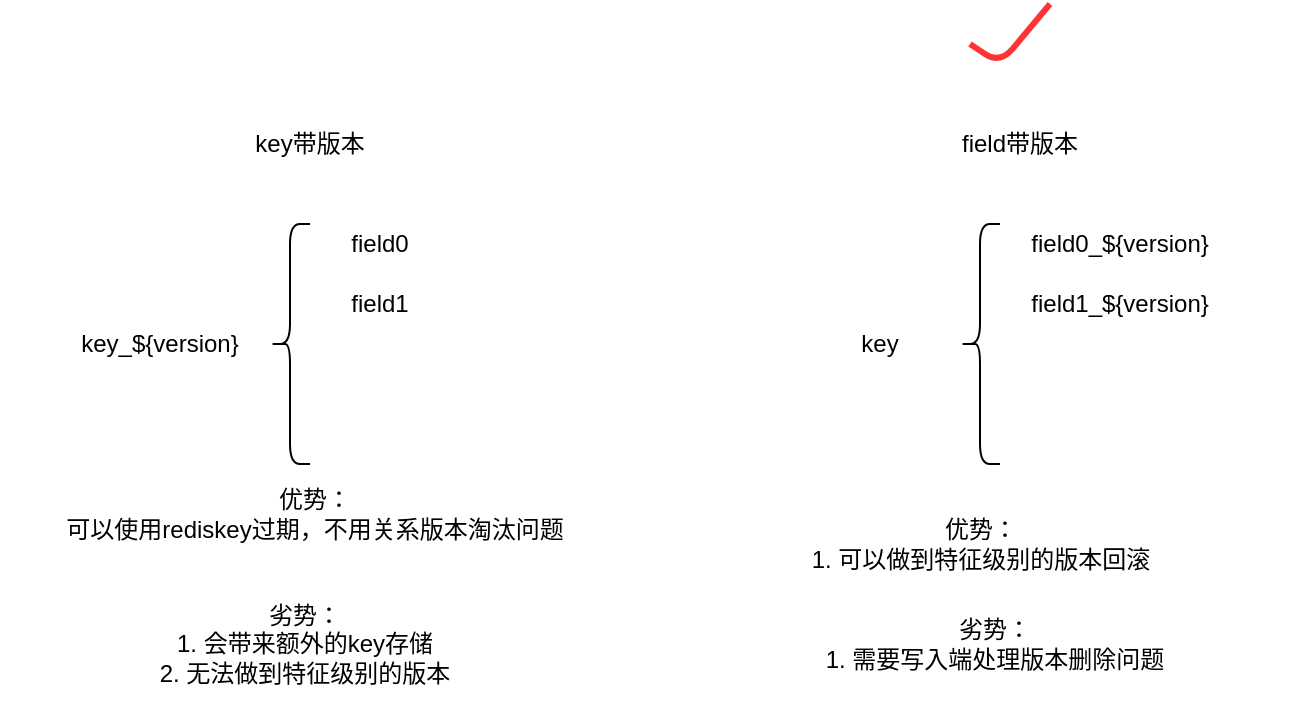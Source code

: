 <mxfile version="14.9.2" type="github"><diagram id="Laf6D47Z--yEoO1KW7Ie" name="Page-1"><mxGraphModel dx="2082" dy="811" grid="1" gridSize="10" guides="1" tooltips="1" connect="1" arrows="1" fold="1" page="1" pageScale="1" pageWidth="827" pageHeight="1169" math="0" shadow="0"><root><mxCell id="0"/><mxCell id="1" parent="0"/><mxCell id="xge87dZHPvjzLUMED8On-1" value="" style="shape=curlyBracket;whiteSpace=wrap;html=1;rounded=1;" vertex="1" parent="1"><mxGeometry x="130" y="330" width="20" height="120" as="geometry"/></mxCell><mxCell id="xge87dZHPvjzLUMED8On-2" value="key_${version}" style="text;html=1;strokeColor=none;fillColor=none;align=center;verticalAlign=middle;whiteSpace=wrap;rounded=0;" vertex="1" parent="1"><mxGeometry x="30" y="380" width="90" height="20" as="geometry"/></mxCell><mxCell id="xge87dZHPvjzLUMED8On-3" value="field0" style="text;html=1;strokeColor=none;fillColor=none;align=center;verticalAlign=middle;whiteSpace=wrap;rounded=0;" vertex="1" parent="1"><mxGeometry x="140" y="330" width="90" height="20" as="geometry"/></mxCell><mxCell id="xge87dZHPvjzLUMED8On-4" value="field1" style="text;html=1;strokeColor=none;fillColor=none;align=center;verticalAlign=middle;whiteSpace=wrap;rounded=0;" vertex="1" parent="1"><mxGeometry x="140" y="360" width="90" height="20" as="geometry"/></mxCell><mxCell id="xge87dZHPvjzLUMED8On-6" value="key带版本" style="text;html=1;strokeColor=none;fillColor=none;align=center;verticalAlign=middle;whiteSpace=wrap;rounded=0;" vertex="1" parent="1"><mxGeometry x="110" y="280" width="80" height="20" as="geometry"/></mxCell><mxCell id="xge87dZHPvjzLUMED8On-7" value="优势：&lt;br&gt;可以使用rediskey过期，不用关系版本淘汰问题" style="text;html=1;strokeColor=none;fillColor=none;align=center;verticalAlign=middle;whiteSpace=wrap;rounded=0;" vertex="1" parent="1"><mxGeometry y="470" width="305" height="10" as="geometry"/></mxCell><mxCell id="xge87dZHPvjzLUMED8On-8" value="劣势：&lt;br&gt;1. 会带来额外的key存储 &lt;br&gt;2. 无法做到特征级别的版本" style="text;html=1;strokeColor=none;fillColor=none;align=center;verticalAlign=middle;whiteSpace=wrap;rounded=0;" vertex="1" parent="1"><mxGeometry x="-5" y="510" width="305" height="60" as="geometry"/></mxCell><mxCell id="xge87dZHPvjzLUMED8On-9" value="" style="shape=curlyBracket;whiteSpace=wrap;html=1;rounded=1;" vertex="1" parent="1"><mxGeometry x="475" y="330" width="20" height="120" as="geometry"/></mxCell><mxCell id="xge87dZHPvjzLUMED8On-10" value="key" style="text;html=1;strokeColor=none;fillColor=none;align=center;verticalAlign=middle;whiteSpace=wrap;rounded=0;" vertex="1" parent="1"><mxGeometry x="390" y="380" width="90" height="20" as="geometry"/></mxCell><mxCell id="xge87dZHPvjzLUMED8On-11" value="field0_${version}" style="text;html=1;strokeColor=none;fillColor=none;align=center;verticalAlign=middle;whiteSpace=wrap;rounded=0;" vertex="1" parent="1"><mxGeometry x="510" y="330" width="90" height="20" as="geometry"/></mxCell><mxCell id="xge87dZHPvjzLUMED8On-12" value="field1_${version}" style="text;html=1;strokeColor=none;fillColor=none;align=center;verticalAlign=middle;whiteSpace=wrap;rounded=0;" vertex="1" parent="1"><mxGeometry x="510" y="360" width="90" height="20" as="geometry"/></mxCell><mxCell id="xge87dZHPvjzLUMED8On-13" value="field带版本" style="text;html=1;strokeColor=none;fillColor=none;align=center;verticalAlign=middle;whiteSpace=wrap;rounded=0;" vertex="1" parent="1"><mxGeometry x="465" y="280" width="80" height="20" as="geometry"/></mxCell><mxCell id="xge87dZHPvjzLUMED8On-14" value="优势：&lt;br&gt;1. 可以做到特征级别的版本回滚" style="text;html=1;strokeColor=none;fillColor=none;align=center;verticalAlign=middle;whiteSpace=wrap;rounded=0;" vertex="1" parent="1"><mxGeometry x="332.5" y="470" width="305" height="40" as="geometry"/></mxCell><mxCell id="xge87dZHPvjzLUMED8On-15" value="劣势：&lt;br&gt;1. 需要写入端处理版本删除问题" style="text;html=1;strokeColor=none;fillColor=none;align=center;verticalAlign=middle;whiteSpace=wrap;rounded=0;" vertex="1" parent="1"><mxGeometry x="340" y="510" width="305" height="60" as="geometry"/></mxCell><mxCell id="xge87dZHPvjzLUMED8On-16" value="" style="endArrow=none;html=1;strokeWidth=3;strokeColor=#FF3333;" edge="1" parent="1"><mxGeometry width="50" height="50" relative="1" as="geometry"><mxPoint x="480" y="240" as="sourcePoint"/><mxPoint x="520" y="220" as="targetPoint"/><Array as="points"><mxPoint x="495" y="250"/></Array></mxGeometry></mxCell></root></mxGraphModel></diagram></mxfile>